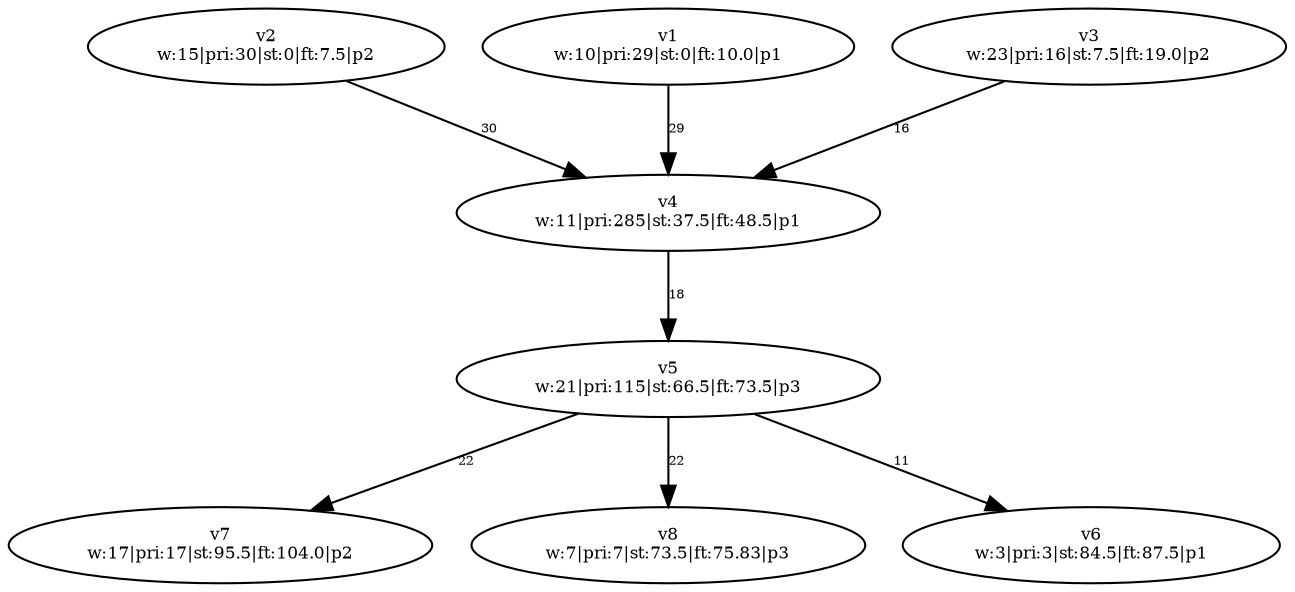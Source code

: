 digraph {
	v2 [label="v2
w:15|pri:30|st:0|ft:7.5|p2" fontsize=8.0]
	v1 [label="v1
w:10|pri:29|st:0|ft:10.0|p1" fontsize=8.0]
	v3 [label="v3
w:23|pri:16|st:7.5|ft:19.0|p2" fontsize=8.0]
	v4 [label="v4
w:11|pri:285|st:37.5|ft:48.5|p1" fontsize=8.0]
	v5 [label="v5
w:21|pri:115|st:66.5|ft:73.5|p3" fontsize=8.0]
	v7 [label="v7
w:17|pri:17|st:95.5|ft:104.0|p2" fontsize=8.0]
	v8 [label="v8
w:7|pri:7|st:73.5|ft:75.83|p3" fontsize=8.0]
	v6 [label="v6
w:3|pri:3|st:84.5|ft:87.5|p1" fontsize=8.0]
	v1 -> v4 [label=29 constraint=true fontsize=6.0]
	v2 -> v4 [label=30 constraint=true fontsize=6.0]
	v3 -> v4 [label=16 constraint=true fontsize=6.0]
	v4 -> v5 [label=18 constraint=true fontsize=6.0]
	v5 -> v6 [label=11 constraint=true fontsize=6.0]
	v5 -> v7 [label=22 constraint=true fontsize=6.0]
	v5 -> v8 [label=22 constraint=true fontsize=6.0]
}
